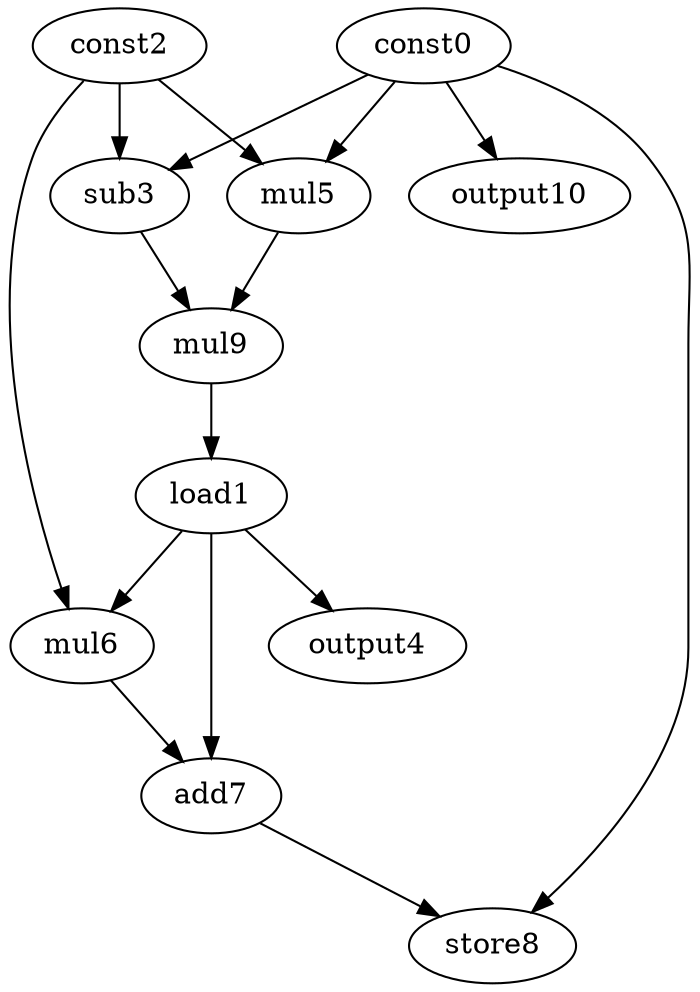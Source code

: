 digraph G { 
const0[opcode=const]; 
load1[opcode=load]; 
const2[opcode=const]; 
sub3[opcode=sub]; 
output4[opcode=output]; 
mul5[opcode=mul]; 
mul6[opcode=mul]; 
add7[opcode=add]; 
store8[opcode=store]; 
mul9[opcode=mul]; 
output10[opcode=output]; 
const0->sub3[operand=0];
const2->sub3[operand=1];
const0->mul5[operand=0];
const2->mul5[operand=1];
const0->output10[operand=0];
sub3->mul9[operand=0];
mul5->mul9[operand=1];
mul9->load1[operand=0];
load1->output4[operand=0];
load1->mul6[operand=0];
const2->mul6[operand=1];
load1->add7[operand=0];
mul6->add7[operand=1];
const0->store8[operand=0];
add7->store8[operand=1];
}
